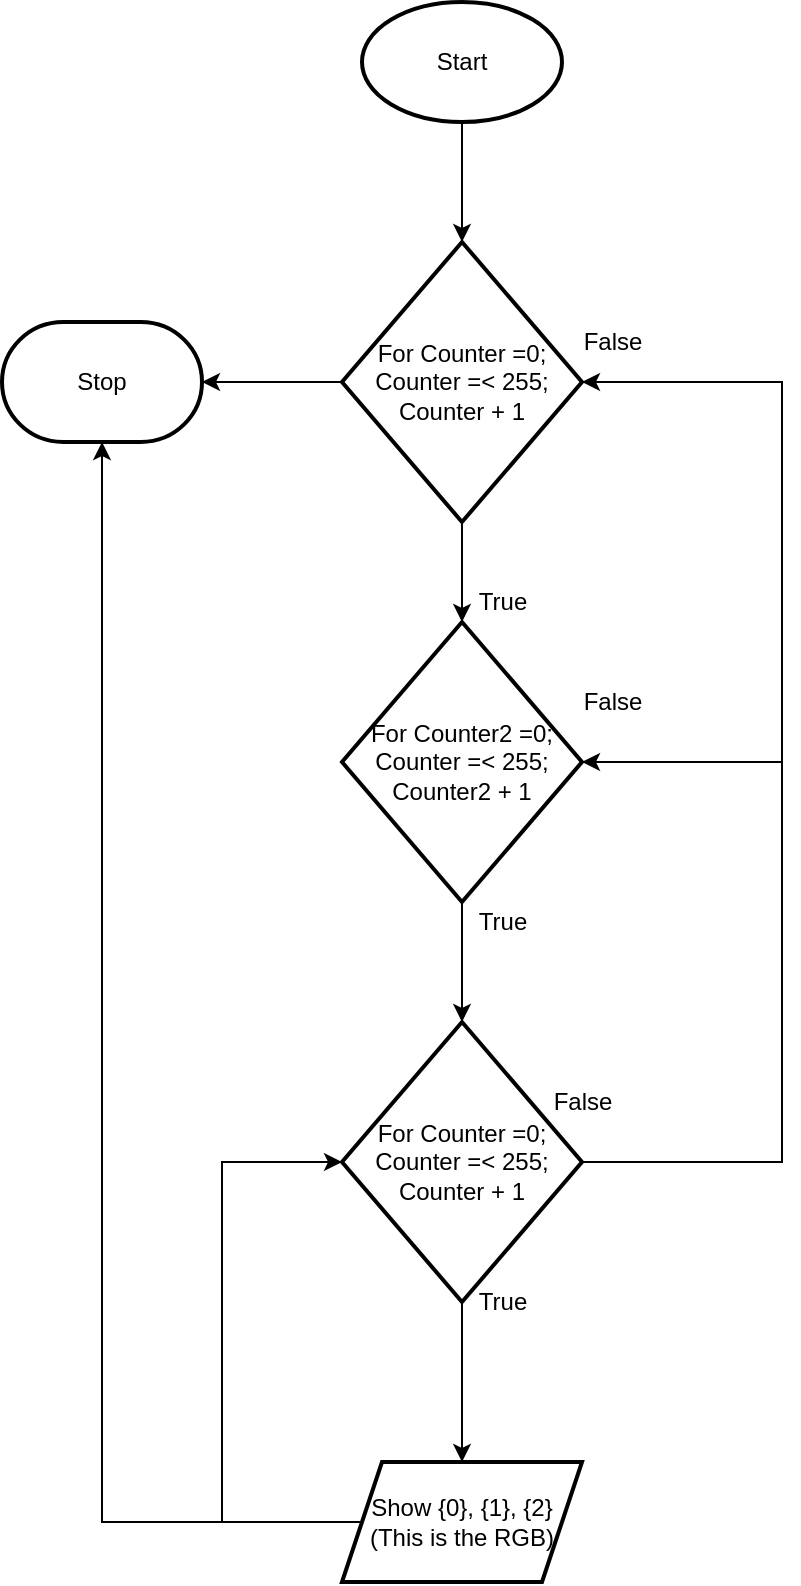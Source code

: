 <mxfile>
    <diagram id="kvk8JkGseTjVG1A1ggHk" name="Flowchart">
        <mxGraphModel dx="594" dy="561" grid="1" gridSize="10" guides="1" tooltips="1" connect="1" arrows="1" fold="1" page="1" pageScale="1" pageWidth="827" pageHeight="1169" math="0" shadow="0">
            <root>
                <mxCell id="0"/>
                <mxCell id="1" parent="0"/>
                <mxCell id="9" style="edgeStyle=none;html=1;exitX=0.5;exitY=1;exitDx=0;exitDy=0;exitPerimeter=0;entryX=0.5;entryY=0;entryDx=0;entryDy=0;" parent="1" source="2" edge="1">
                    <mxGeometry relative="1" as="geometry">
                        <mxPoint x="280" y="160" as="targetPoint"/>
                    </mxGeometry>
                </mxCell>
                <mxCell id="2" value="Start" style="strokeWidth=2;html=1;shape=mxgraph.flowchart.start_1;whiteSpace=wrap;" parent="1" vertex="1">
                    <mxGeometry x="230" y="40" width="100" height="60" as="geometry"/>
                </mxCell>
                <mxCell id="15" value="" style="edgeStyle=none;html=1;" edge="1" parent="1" source="13" target="14">
                    <mxGeometry relative="1" as="geometry"/>
                </mxCell>
                <mxCell id="30" style="edgeStyle=none;rounded=0;html=1;entryX=1;entryY=0.5;entryDx=0;entryDy=0;entryPerimeter=0;" edge="1" parent="1" source="13" target="23">
                    <mxGeometry relative="1" as="geometry"/>
                </mxCell>
                <mxCell id="13" value="For Counter =0; Counter =&amp;lt; 255; Counter + 1" style="strokeWidth=2;html=1;shape=mxgraph.flowchart.decision;whiteSpace=wrap;" vertex="1" parent="1">
                    <mxGeometry x="220" y="160" width="120" height="140" as="geometry"/>
                </mxCell>
                <mxCell id="17" value="" style="edgeStyle=none;html=1;" edge="1" parent="1" source="14" target="16">
                    <mxGeometry relative="1" as="geometry"/>
                </mxCell>
                <mxCell id="14" value="For Counter2 =0; Counter =&amp;lt; 255; Counter2 + 1" style="strokeWidth=2;html=1;shape=mxgraph.flowchart.decision;whiteSpace=wrap;" vertex="1" parent="1">
                    <mxGeometry x="220" y="350" width="120" height="140" as="geometry"/>
                </mxCell>
                <mxCell id="19" value="" style="edgeStyle=none;html=1;" edge="1" parent="1" source="16" target="18">
                    <mxGeometry relative="1" as="geometry"/>
                </mxCell>
                <mxCell id="28" style="edgeStyle=none;rounded=0;html=1;exitX=1;exitY=0.5;exitDx=0;exitDy=0;exitPerimeter=0;entryX=1;entryY=0.5;entryDx=0;entryDy=0;entryPerimeter=0;" edge="1" parent="1" source="16" target="14">
                    <mxGeometry relative="1" as="geometry">
                        <Array as="points">
                            <mxPoint x="440" y="620"/>
                            <mxPoint x="440" y="420"/>
                        </Array>
                    </mxGeometry>
                </mxCell>
                <mxCell id="16" value="For Counter =0; Counter =&amp;lt; 255; Counter + 1" style="strokeWidth=2;html=1;shape=mxgraph.flowchart.decision;whiteSpace=wrap;" vertex="1" parent="1">
                    <mxGeometry x="220" y="550" width="120" height="140" as="geometry"/>
                </mxCell>
                <mxCell id="27" style="edgeStyle=none;html=1;exitX=0;exitY=0.5;exitDx=0;exitDy=0;entryX=0;entryY=0.5;entryDx=0;entryDy=0;entryPerimeter=0;rounded=0;" edge="1" parent="1" source="18" target="16">
                    <mxGeometry relative="1" as="geometry">
                        <mxPoint x="170" y="720" as="targetPoint"/>
                        <Array as="points">
                            <mxPoint x="160" y="800"/>
                            <mxPoint x="160" y="620"/>
                        </Array>
                    </mxGeometry>
                </mxCell>
                <mxCell id="29" style="edgeStyle=none;rounded=0;html=1;exitX=1;exitY=0.5;exitDx=0;exitDy=0;entryX=0.5;entryY=1;entryDx=0;entryDy=0;entryPerimeter=0;" edge="1" parent="1" source="18" target="23">
                    <mxGeometry relative="1" as="geometry">
                        <mxPoint x="520" y="498" as="targetPoint"/>
                        <Array as="points">
                            <mxPoint x="100" y="800"/>
                        </Array>
                    </mxGeometry>
                </mxCell>
                <mxCell id="18" value="Show {0}, {1}, {2} (This is the RGB)" style="shape=parallelogram;perimeter=parallelogramPerimeter;whiteSpace=wrap;html=1;fixedSize=1;strokeWidth=2;" vertex="1" parent="1">
                    <mxGeometry x="220" y="770" width="120" height="60" as="geometry"/>
                </mxCell>
                <mxCell id="20" value="True" style="text;html=1;align=center;verticalAlign=middle;resizable=0;points=[];autosize=1;strokeColor=none;fillColor=none;" vertex="1" parent="1">
                    <mxGeometry x="280" y="330" width="40" height="20" as="geometry"/>
                </mxCell>
                <mxCell id="21" value="True" style="text;html=1;align=center;verticalAlign=middle;resizable=0;points=[];autosize=1;strokeColor=none;fillColor=none;" vertex="1" parent="1">
                    <mxGeometry x="280" y="490" width="40" height="20" as="geometry"/>
                </mxCell>
                <mxCell id="22" value="True" style="text;html=1;align=center;verticalAlign=middle;resizable=0;points=[];autosize=1;strokeColor=none;fillColor=none;" vertex="1" parent="1">
                    <mxGeometry x="280" y="680" width="40" height="20" as="geometry"/>
                </mxCell>
                <mxCell id="23" value="Stop" style="strokeWidth=2;html=1;shape=mxgraph.flowchart.terminator;whiteSpace=wrap;" vertex="1" parent="1">
                    <mxGeometry x="50" y="200" width="100" height="60" as="geometry"/>
                </mxCell>
                <mxCell id="24" value="False" style="text;html=1;align=center;verticalAlign=middle;resizable=0;points=[];autosize=1;strokeColor=none;fillColor=none;" vertex="1" parent="1">
                    <mxGeometry x="315" y="580" width="50" height="20" as="geometry"/>
                </mxCell>
                <mxCell id="25" value="False" style="text;html=1;align=center;verticalAlign=middle;resizable=0;points=[];autosize=1;strokeColor=none;fillColor=none;" vertex="1" parent="1">
                    <mxGeometry x="330" y="380" width="50" height="20" as="geometry"/>
                </mxCell>
                <mxCell id="26" value="False" style="text;html=1;align=center;verticalAlign=middle;resizable=0;points=[];autosize=1;strokeColor=none;fillColor=none;" vertex="1" parent="1">
                    <mxGeometry x="330" y="200" width="50" height="20" as="geometry"/>
                </mxCell>
                <mxCell id="31" value="" style="endArrow=classic;html=1;rounded=0;entryX=1;entryY=0.5;entryDx=0;entryDy=0;entryPerimeter=0;" edge="1" parent="1" target="13">
                    <mxGeometry width="50" height="50" relative="1" as="geometry">
                        <mxPoint x="440" y="420" as="sourcePoint"/>
                        <mxPoint x="330" y="290" as="targetPoint"/>
                        <Array as="points">
                            <mxPoint x="440" y="230"/>
                        </Array>
                    </mxGeometry>
                </mxCell>
            </root>
        </mxGraphModel>
    </diagram>
</mxfile>